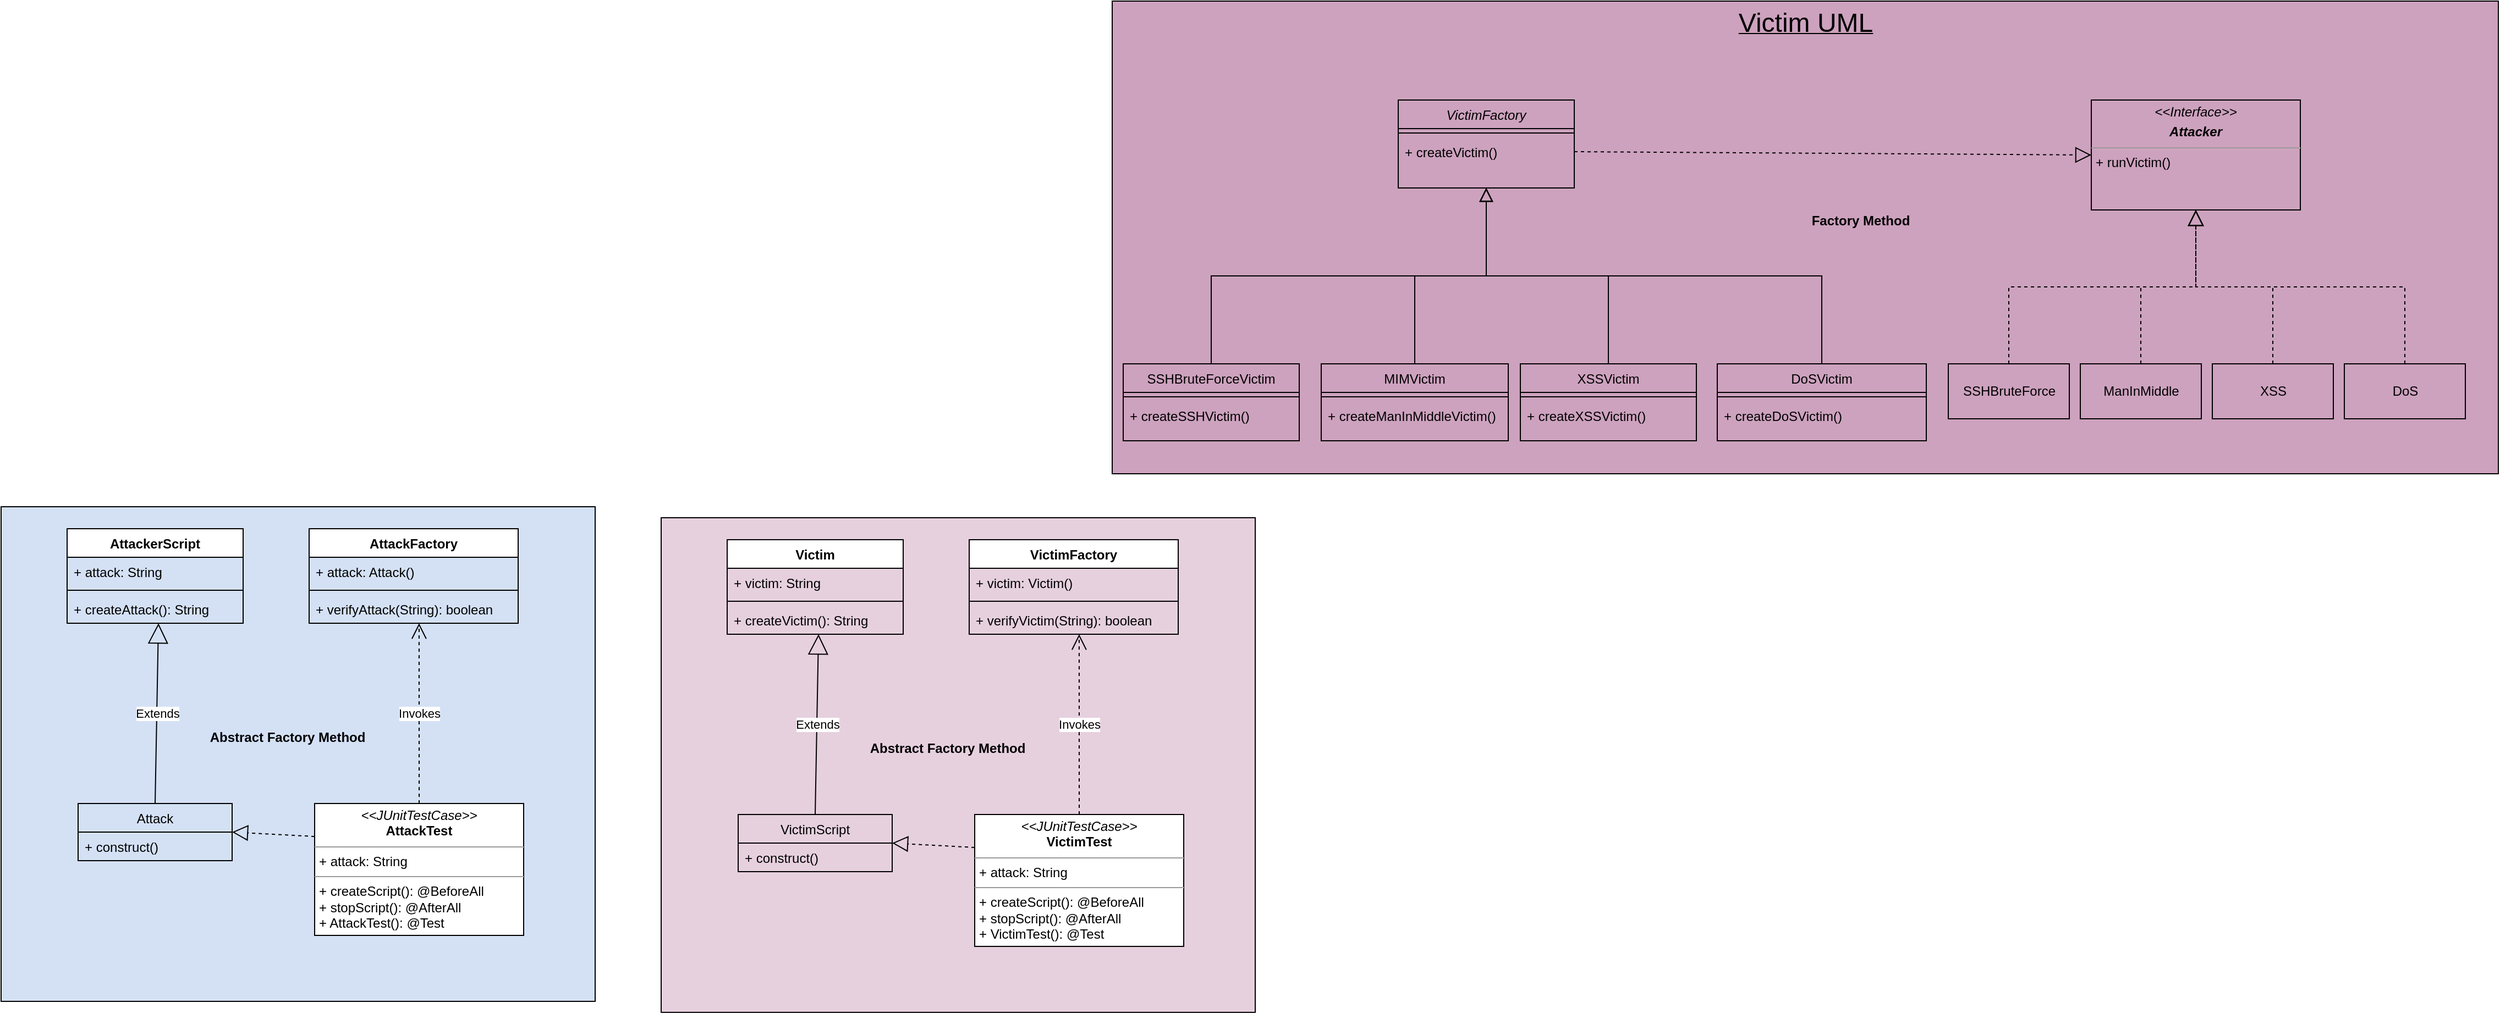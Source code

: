 <mxfile version="15.8.6" type="github">
  <diagram id="C5RBs43oDa-KdzZeNtuy" name="Page-1">
    <mxGraphModel dx="577" dy="458" grid="1" gridSize="10" guides="1" tooltips="1" connect="1" arrows="1" fold="1" page="1" pageScale="1" pageWidth="3300" pageHeight="2339" math="0" shadow="0">
      <root>
        <mxCell id="WIyWlLk6GJQsqaUBKTNV-0" />
        <mxCell id="WIyWlLk6GJQsqaUBKTNV-1" parent="WIyWlLk6GJQsqaUBKTNV-0" />
        <mxCell id="Ef21p8ou-e0MSYGPzIPS-17" value="" style="rounded=0;whiteSpace=wrap;html=1;fillColor=#D4E1F5;" vertex="1" parent="WIyWlLk6GJQsqaUBKTNV-1">
          <mxGeometry x="300" y="650" width="540" height="450" as="geometry" />
        </mxCell>
        <mxCell id="cu65qjogsTO9x5spODUh-0" value="" style="rounded=0;whiteSpace=wrap;html=1;fillColor=#CDA2BE;" parent="WIyWlLk6GJQsqaUBKTNV-1" vertex="1">
          <mxGeometry x="1310" y="190" width="1260" height="430" as="geometry" />
        </mxCell>
        <mxCell id="cu65qjogsTO9x5spODUh-1" value="VictimFactory" style="swimlane;fontStyle=2;align=center;verticalAlign=top;childLayout=stackLayout;horizontal=1;startSize=26;horizontalStack=0;resizeParent=1;resizeLast=0;collapsible=1;marginBottom=0;rounded=0;shadow=0;strokeWidth=1;fillColor=#CDA2BE;" parent="WIyWlLk6GJQsqaUBKTNV-1" vertex="1">
          <mxGeometry x="1570" y="280" width="160" height="80" as="geometry">
            <mxRectangle x="230" y="140" width="160" height="26" as="alternateBounds" />
          </mxGeometry>
        </mxCell>
        <mxCell id="cu65qjogsTO9x5spODUh-2" value="" style="line;html=1;strokeWidth=1;align=left;verticalAlign=middle;spacingTop=-1;spacingLeft=3;spacingRight=3;rotatable=0;labelPosition=right;points=[];portConstraint=eastwest;" parent="cu65qjogsTO9x5spODUh-1" vertex="1">
          <mxGeometry y="26" width="160" height="8" as="geometry" />
        </mxCell>
        <mxCell id="cu65qjogsTO9x5spODUh-3" value="+ createVictim()" style="text;align=left;verticalAlign=top;spacingLeft=4;spacingRight=4;overflow=hidden;rotatable=0;points=[[0,0.5],[1,0.5]];portConstraint=eastwest;" parent="cu65qjogsTO9x5spODUh-1" vertex="1">
          <mxGeometry y="34" width="160" height="26" as="geometry" />
        </mxCell>
        <mxCell id="cu65qjogsTO9x5spODUh-4" value="SSHBruteForceVictim" style="swimlane;fontStyle=0;align=center;verticalAlign=top;childLayout=stackLayout;horizontal=1;startSize=26;horizontalStack=0;resizeParent=1;resizeLast=0;collapsible=1;marginBottom=0;rounded=0;shadow=0;strokeWidth=1;fillColor=#CDA2BE;" parent="WIyWlLk6GJQsqaUBKTNV-1" vertex="1">
          <mxGeometry x="1320" y="520" width="160" height="70" as="geometry">
            <mxRectangle x="130" y="380" width="160" height="26" as="alternateBounds" />
          </mxGeometry>
        </mxCell>
        <mxCell id="cu65qjogsTO9x5spODUh-5" value="" style="line;html=1;strokeWidth=1;align=left;verticalAlign=middle;spacingTop=-1;spacingLeft=3;spacingRight=3;rotatable=0;labelPosition=right;points=[];portConstraint=eastwest;" parent="cu65qjogsTO9x5spODUh-4" vertex="1">
          <mxGeometry y="26" width="160" height="8" as="geometry" />
        </mxCell>
        <mxCell id="cu65qjogsTO9x5spODUh-6" value="+ createSSHVictim()" style="text;align=left;verticalAlign=top;spacingLeft=4;spacingRight=4;overflow=hidden;rotatable=0;points=[[0,0.5],[1,0.5]];portConstraint=eastwest;fontStyle=0" parent="cu65qjogsTO9x5spODUh-4" vertex="1">
          <mxGeometry y="34" width="160" height="26" as="geometry" />
        </mxCell>
        <mxCell id="cu65qjogsTO9x5spODUh-7" value="" style="endArrow=block;endSize=10;endFill=0;shadow=0;strokeWidth=1;rounded=0;edgeStyle=elbowEdgeStyle;elbow=vertical;fillColor=#CDA2BE;" parent="WIyWlLk6GJQsqaUBKTNV-1" source="cu65qjogsTO9x5spODUh-4" target="cu65qjogsTO9x5spODUh-1" edge="1">
          <mxGeometry width="160" relative="1" as="geometry">
            <mxPoint x="1550" y="363" as="sourcePoint" />
            <mxPoint x="1550" y="363" as="targetPoint" />
          </mxGeometry>
        </mxCell>
        <mxCell id="cu65qjogsTO9x5spODUh-8" value="MIMVictim" style="swimlane;fontStyle=0;align=center;verticalAlign=top;childLayout=stackLayout;horizontal=1;startSize=26;horizontalStack=0;resizeParent=1;resizeLast=0;collapsible=1;marginBottom=0;rounded=0;shadow=0;strokeWidth=1;fillColor=#CDA2BE;" parent="WIyWlLk6GJQsqaUBKTNV-1" vertex="1">
          <mxGeometry x="1500" y="520" width="170" height="70" as="geometry">
            <mxRectangle x="340" y="380" width="170" height="26" as="alternateBounds" />
          </mxGeometry>
        </mxCell>
        <mxCell id="cu65qjogsTO9x5spODUh-9" value="" style="line;html=1;strokeWidth=1;align=left;verticalAlign=middle;spacingTop=-1;spacingLeft=3;spacingRight=3;rotatable=0;labelPosition=right;points=[];portConstraint=eastwest;" parent="cu65qjogsTO9x5spODUh-8" vertex="1">
          <mxGeometry y="26" width="170" height="8" as="geometry" />
        </mxCell>
        <mxCell id="cu65qjogsTO9x5spODUh-10" value="+ createManInMiddleVictim()" style="text;align=left;verticalAlign=top;spacingLeft=4;spacingRight=4;overflow=hidden;rotatable=0;points=[[0,0.5],[1,0.5]];portConstraint=eastwest;fontStyle=0" parent="cu65qjogsTO9x5spODUh-8" vertex="1">
          <mxGeometry y="34" width="170" height="26" as="geometry" />
        </mxCell>
        <mxCell id="cu65qjogsTO9x5spODUh-11" value="" style="endArrow=block;endSize=10;endFill=0;shadow=0;strokeWidth=1;rounded=0;edgeStyle=elbowEdgeStyle;elbow=vertical;fillColor=#CDA2BE;" parent="WIyWlLk6GJQsqaUBKTNV-1" source="cu65qjogsTO9x5spODUh-8" target="cu65qjogsTO9x5spODUh-1" edge="1">
          <mxGeometry width="160" relative="1" as="geometry">
            <mxPoint x="1560" y="533" as="sourcePoint" />
            <mxPoint x="1660" y="431" as="targetPoint" />
          </mxGeometry>
        </mxCell>
        <mxCell id="cu65qjogsTO9x5spODUh-12" value="&lt;p style=&quot;margin: 0px ; margin-top: 4px ; text-align: center&quot;&gt;&lt;i&gt;&amp;lt;&amp;lt;Interface&amp;gt;&amp;gt;&lt;/i&gt;&lt;br&gt;&lt;/p&gt;&lt;p style=&quot;margin: 0px ; margin-top: 4px ; text-align: center&quot;&gt;&lt;i&gt;&lt;b&gt;Attacker&lt;/b&gt;&lt;/i&gt;&lt;/p&gt;&lt;hr size=&quot;1&quot;&gt;&lt;p style=&quot;margin: 0px ; margin-left: 4px&quot;&gt;+ runVictim()&lt;br&gt;&lt;/p&gt;" style="verticalAlign=top;align=left;overflow=fill;fontSize=12;fontFamily=Helvetica;html=1;fillColor=#CDA2BE;" parent="WIyWlLk6GJQsqaUBKTNV-1" vertex="1">
          <mxGeometry x="2200" y="280" width="190" height="100" as="geometry" />
        </mxCell>
        <mxCell id="cu65qjogsTO9x5spODUh-13" value="SSHBruteForce" style="html=1;fillColor=#CDA2BE;" parent="WIyWlLk6GJQsqaUBKTNV-1" vertex="1">
          <mxGeometry x="2070" y="520" width="110" height="50" as="geometry" />
        </mxCell>
        <mxCell id="cu65qjogsTO9x5spODUh-14" value="ManInMiddle" style="html=1;fillColor=#CDA2BE;" parent="WIyWlLk6GJQsqaUBKTNV-1" vertex="1">
          <mxGeometry x="2190" y="520" width="110" height="50" as="geometry" />
        </mxCell>
        <mxCell id="cu65qjogsTO9x5spODUh-15" value="XSS" style="html=1;fillColor=#CDA2BE;" parent="WIyWlLk6GJQsqaUBKTNV-1" vertex="1">
          <mxGeometry x="2310" y="520" width="110" height="50" as="geometry" />
        </mxCell>
        <mxCell id="cu65qjogsTO9x5spODUh-16" value="XSSVictim" style="swimlane;fontStyle=0;align=center;verticalAlign=top;childLayout=stackLayout;horizontal=1;startSize=26;horizontalStack=0;resizeParent=1;resizeLast=0;collapsible=1;marginBottom=0;rounded=0;shadow=0;strokeWidth=1;fillColor=#CDA2BE;" parent="WIyWlLk6GJQsqaUBKTNV-1" vertex="1">
          <mxGeometry x="1681" y="520" width="160" height="70" as="geometry">
            <mxRectangle x="340" y="380" width="170" height="26" as="alternateBounds" />
          </mxGeometry>
        </mxCell>
        <mxCell id="cu65qjogsTO9x5spODUh-17" value="" style="line;html=1;strokeWidth=1;align=left;verticalAlign=middle;spacingTop=-1;spacingLeft=3;spacingRight=3;rotatable=0;labelPosition=right;points=[];portConstraint=eastwest;" parent="cu65qjogsTO9x5spODUh-16" vertex="1">
          <mxGeometry y="26" width="160" height="8" as="geometry" />
        </mxCell>
        <mxCell id="cu65qjogsTO9x5spODUh-18" value="+ createXSSVictim()" style="text;align=left;verticalAlign=top;spacingLeft=4;spacingRight=4;overflow=hidden;rotatable=0;points=[[0,0.5],[1,0.5]];portConstraint=eastwest;fontStyle=0" parent="cu65qjogsTO9x5spODUh-16" vertex="1">
          <mxGeometry y="34" width="160" height="26" as="geometry" />
        </mxCell>
        <mxCell id="cu65qjogsTO9x5spODUh-19" value="DoS" style="html=1;fillColor=#CDA2BE;" parent="WIyWlLk6GJQsqaUBKTNV-1" vertex="1">
          <mxGeometry x="2430" y="520" width="110" height="50" as="geometry" />
        </mxCell>
        <mxCell id="cu65qjogsTO9x5spODUh-20" value="DoSVictim" style="swimlane;fontStyle=0;align=center;verticalAlign=top;childLayout=stackLayout;horizontal=1;startSize=26;horizontalStack=0;resizeParent=1;resizeLast=0;collapsible=1;marginBottom=0;rounded=0;shadow=0;strokeWidth=1;fillColor=#CDA2BE;" parent="WIyWlLk6GJQsqaUBKTNV-1" vertex="1">
          <mxGeometry x="1860" y="520" width="190" height="70" as="geometry">
            <mxRectangle x="340" y="380" width="170" height="26" as="alternateBounds" />
          </mxGeometry>
        </mxCell>
        <mxCell id="cu65qjogsTO9x5spODUh-21" value="" style="line;html=1;strokeWidth=1;align=left;verticalAlign=middle;spacingTop=-1;spacingLeft=3;spacingRight=3;rotatable=0;labelPosition=right;points=[];portConstraint=eastwest;" parent="cu65qjogsTO9x5spODUh-20" vertex="1">
          <mxGeometry y="26" width="190" height="8" as="geometry" />
        </mxCell>
        <mxCell id="cu65qjogsTO9x5spODUh-22" value="+ createDoSVictim()" style="text;align=left;verticalAlign=top;spacingLeft=4;spacingRight=4;overflow=hidden;rotatable=0;points=[[0,0.5],[1,0.5]];portConstraint=eastwest;fontStyle=0" parent="cu65qjogsTO9x5spODUh-20" vertex="1">
          <mxGeometry y="34" width="190" height="26" as="geometry" />
        </mxCell>
        <mxCell id="cu65qjogsTO9x5spODUh-23" value="" style="endArrow=block;dashed=1;endFill=0;endSize=12;html=1;rounded=0;exitX=0.5;exitY=0;exitDx=0;exitDy=0;entryX=0.5;entryY=1;entryDx=0;entryDy=0;edgeStyle=orthogonalEdgeStyle;fillColor=#CDA2BE;" parent="WIyWlLk6GJQsqaUBKTNV-1" source="cu65qjogsTO9x5spODUh-13" target="cu65qjogsTO9x5spODUh-12" edge="1">
          <mxGeometry width="160" relative="1" as="geometry">
            <mxPoint x="1850" y="510" as="sourcePoint" />
            <mxPoint x="2010" y="510" as="targetPoint" />
          </mxGeometry>
        </mxCell>
        <mxCell id="cu65qjogsTO9x5spODUh-24" value="" style="endArrow=block;dashed=1;endFill=0;endSize=12;html=1;rounded=0;entryX=0.5;entryY=1;entryDx=0;entryDy=0;edgeStyle=orthogonalEdgeStyle;fillColor=#CDA2BE;" parent="WIyWlLk6GJQsqaUBKTNV-1" source="cu65qjogsTO9x5spODUh-14" target="cu65qjogsTO9x5spODUh-12" edge="1">
          <mxGeometry width="160" relative="1" as="geometry">
            <mxPoint x="2155" y="530" as="sourcePoint" />
            <mxPoint x="2265" y="390" as="targetPoint" />
          </mxGeometry>
        </mxCell>
        <mxCell id="cu65qjogsTO9x5spODUh-25" value="" style="endArrow=block;dashed=1;endFill=0;endSize=12;html=1;rounded=0;exitX=0.5;exitY=0;exitDx=0;exitDy=0;entryX=0.5;entryY=1;entryDx=0;entryDy=0;edgeStyle=orthogonalEdgeStyle;fillColor=#CDA2BE;" parent="WIyWlLk6GJQsqaUBKTNV-1" source="cu65qjogsTO9x5spODUh-15" target="cu65qjogsTO9x5spODUh-12" edge="1">
          <mxGeometry width="160" relative="1" as="geometry">
            <mxPoint x="2165" y="540" as="sourcePoint" />
            <mxPoint x="2275" y="400" as="targetPoint" />
          </mxGeometry>
        </mxCell>
        <mxCell id="cu65qjogsTO9x5spODUh-26" value="" style="endArrow=block;dashed=1;endFill=0;endSize=12;html=1;rounded=0;exitX=0.5;exitY=0;exitDx=0;exitDy=0;entryX=0.5;entryY=1;entryDx=0;entryDy=0;edgeStyle=orthogonalEdgeStyle;fillColor=#CDA2BE;" parent="WIyWlLk6GJQsqaUBKTNV-1" source="cu65qjogsTO9x5spODUh-19" target="cu65qjogsTO9x5spODUh-12" edge="1">
          <mxGeometry width="160" relative="1" as="geometry">
            <mxPoint x="2175" y="550" as="sourcePoint" />
            <mxPoint x="2285" y="410" as="targetPoint" />
          </mxGeometry>
        </mxCell>
        <mxCell id="cu65qjogsTO9x5spODUh-27" value="" style="endArrow=block;endSize=10;endFill=0;shadow=0;strokeWidth=1;rounded=0;edgeStyle=elbowEdgeStyle;elbow=vertical;exitX=0.5;exitY=0;exitDx=0;exitDy=0;entryX=0.5;entryY=1;entryDx=0;entryDy=0;fillColor=#CDA2BE;" parent="WIyWlLk6GJQsqaUBKTNV-1" source="cu65qjogsTO9x5spODUh-16" target="cu65qjogsTO9x5spODUh-1" edge="1">
          <mxGeometry width="160" relative="1" as="geometry">
            <mxPoint x="1590" y="530" as="sourcePoint" />
            <mxPoint x="1660" y="428" as="targetPoint" />
          </mxGeometry>
        </mxCell>
        <mxCell id="cu65qjogsTO9x5spODUh-28" value="" style="endArrow=block;endSize=10;endFill=0;shadow=0;strokeWidth=1;rounded=0;edgeStyle=elbowEdgeStyle;elbow=vertical;exitX=0.5;exitY=0;exitDx=0;exitDy=0;entryX=0.5;entryY=1;entryDx=0;entryDy=0;fillColor=#CDA2BE;" parent="WIyWlLk6GJQsqaUBKTNV-1" source="cu65qjogsTO9x5spODUh-20" target="cu65qjogsTO9x5spODUh-1" edge="1">
          <mxGeometry width="160" relative="1" as="geometry">
            <mxPoint x="1600" y="540" as="sourcePoint" />
            <mxPoint x="1670" y="438" as="targetPoint" />
          </mxGeometry>
        </mxCell>
        <mxCell id="cu65qjogsTO9x5spODUh-29" value="" style="endArrow=block;dashed=1;endFill=0;endSize=12;html=1;rounded=0;exitX=1;exitY=0.5;exitDx=0;exitDy=0;entryX=0;entryY=0.5;entryDx=0;entryDy=0;fillColor=#CDA2BE;" parent="WIyWlLk6GJQsqaUBKTNV-1" source="cu65qjogsTO9x5spODUh-3" target="cu65qjogsTO9x5spODUh-12" edge="1">
          <mxGeometry width="160" relative="1" as="geometry">
            <mxPoint x="1850" y="510" as="sourcePoint" />
            <mxPoint x="2010" y="510" as="targetPoint" />
          </mxGeometry>
        </mxCell>
        <mxCell id="cu65qjogsTO9x5spODUh-30" value="&lt;u&gt;&lt;font style=&quot;font-size: 24px&quot;&gt;Victim UML&lt;/font&gt;&lt;/u&gt;" style="text;html=1;align=center;verticalAlign=middle;resizable=0;points=[];autosize=1;strokeColor=none;fillColor=#CDA2BE;" parent="WIyWlLk6GJQsqaUBKTNV-1" vertex="1">
          <mxGeometry x="1870" y="200" width="140" height="20" as="geometry" />
        </mxCell>
        <mxCell id="cu65qjogsTO9x5spODUh-31" value="&lt;b&gt;Factory Method&lt;/b&gt;" style="text;html=1;align=center;verticalAlign=middle;resizable=0;points=[];autosize=1;strokeColor=none;fillColor=#CDA2BE;" parent="WIyWlLk6GJQsqaUBKTNV-1" vertex="1">
          <mxGeometry x="1940" y="380" width="100" height="20" as="geometry" />
        </mxCell>
        <mxCell id="Ef21p8ou-e0MSYGPzIPS-0" value="AttackerScript" style="swimlane;fontStyle=1;align=center;verticalAlign=top;childLayout=stackLayout;horizontal=1;startSize=26;horizontalStack=0;resizeParent=1;resizeParentMax=0;resizeLast=0;collapsible=1;marginBottom=0;" vertex="1" parent="WIyWlLk6GJQsqaUBKTNV-1">
          <mxGeometry x="360" y="670" width="160" height="86" as="geometry" />
        </mxCell>
        <mxCell id="Ef21p8ou-e0MSYGPzIPS-1" value="+ attack: String" style="text;strokeColor=none;fillColor=none;align=left;verticalAlign=top;spacingLeft=4;spacingRight=4;overflow=hidden;rotatable=0;points=[[0,0.5],[1,0.5]];portConstraint=eastwest;" vertex="1" parent="Ef21p8ou-e0MSYGPzIPS-0">
          <mxGeometry y="26" width="160" height="26" as="geometry" />
        </mxCell>
        <mxCell id="Ef21p8ou-e0MSYGPzIPS-2" value="" style="line;strokeWidth=1;fillColor=none;align=left;verticalAlign=middle;spacingTop=-1;spacingLeft=3;spacingRight=3;rotatable=0;labelPosition=right;points=[];portConstraint=eastwest;" vertex="1" parent="Ef21p8ou-e0MSYGPzIPS-0">
          <mxGeometry y="52" width="160" height="8" as="geometry" />
        </mxCell>
        <mxCell id="Ef21p8ou-e0MSYGPzIPS-3" value="+ createAttack(): String" style="text;strokeColor=none;fillColor=none;align=left;verticalAlign=top;spacingLeft=4;spacingRight=4;overflow=hidden;rotatable=0;points=[[0,0.5],[1,0.5]];portConstraint=eastwest;" vertex="1" parent="Ef21p8ou-e0MSYGPzIPS-0">
          <mxGeometry y="60" width="160" height="26" as="geometry" />
        </mxCell>
        <mxCell id="Ef21p8ou-e0MSYGPzIPS-4" value="Attack" style="swimlane;fontStyle=0;childLayout=stackLayout;horizontal=1;startSize=26;fillColor=none;horizontalStack=0;resizeParent=1;resizeParentMax=0;resizeLast=0;collapsible=1;marginBottom=0;" vertex="1" parent="WIyWlLk6GJQsqaUBKTNV-1">
          <mxGeometry x="370" y="920" width="140" height="52" as="geometry" />
        </mxCell>
        <mxCell id="Ef21p8ou-e0MSYGPzIPS-5" value="+ construct()" style="text;strokeColor=none;fillColor=none;align=left;verticalAlign=top;spacingLeft=4;spacingRight=4;overflow=hidden;rotatable=0;points=[[0,0.5],[1,0.5]];portConstraint=eastwest;" vertex="1" parent="Ef21p8ou-e0MSYGPzIPS-4">
          <mxGeometry y="26" width="140" height="26" as="geometry" />
        </mxCell>
        <mxCell id="Ef21p8ou-e0MSYGPzIPS-8" value="&lt;p style=&quot;margin: 0px ; margin-top: 4px ; text-align: center&quot;&gt;&lt;i&gt;&amp;lt;&amp;lt;JUnitTestCase&amp;gt;&amp;gt;&lt;/i&gt;&lt;br&gt;&lt;b&gt;AttackTest&lt;/b&gt;&lt;/p&gt;&lt;hr size=&quot;1&quot;&gt;&lt;p style=&quot;margin: 0px ; margin-left: 4px&quot;&gt;+ attack: String&lt;/p&gt;&lt;hr size=&quot;1&quot;&gt;&lt;p style=&quot;margin: 0px ; margin-left: 4px&quot;&gt;+ createScript(): @BeforeAll&lt;/p&gt;&lt;p style=&quot;margin: 0px ; margin-left: 4px&quot;&gt;+ stopScript(): @AfterAll&lt;/p&gt;&lt;p style=&quot;margin: 0px ; margin-left: 4px&quot;&gt;+ AttackTest(): @Test&lt;br&gt;&lt;br&gt;&lt;/p&gt;" style="verticalAlign=top;align=left;overflow=fill;fontSize=12;fontFamily=Helvetica;html=1;" vertex="1" parent="WIyWlLk6GJQsqaUBKTNV-1">
          <mxGeometry x="585" y="920" width="190" height="120" as="geometry" />
        </mxCell>
        <mxCell id="Ef21p8ou-e0MSYGPzIPS-9" value="AttackFactory" style="swimlane;fontStyle=1;align=center;verticalAlign=top;childLayout=stackLayout;horizontal=1;startSize=26;horizontalStack=0;resizeParent=1;resizeParentMax=0;resizeLast=0;collapsible=1;marginBottom=0;" vertex="1" parent="WIyWlLk6GJQsqaUBKTNV-1">
          <mxGeometry x="580" y="670" width="190" height="86" as="geometry" />
        </mxCell>
        <mxCell id="Ef21p8ou-e0MSYGPzIPS-10" value="+ attack: Attack()" style="text;strokeColor=none;fillColor=none;align=left;verticalAlign=top;spacingLeft=4;spacingRight=4;overflow=hidden;rotatable=0;points=[[0,0.5],[1,0.5]];portConstraint=eastwest;" vertex="1" parent="Ef21p8ou-e0MSYGPzIPS-9">
          <mxGeometry y="26" width="190" height="26" as="geometry" />
        </mxCell>
        <mxCell id="Ef21p8ou-e0MSYGPzIPS-11" value="" style="line;strokeWidth=1;fillColor=none;align=left;verticalAlign=middle;spacingTop=-1;spacingLeft=3;spacingRight=3;rotatable=0;labelPosition=right;points=[];portConstraint=eastwest;" vertex="1" parent="Ef21p8ou-e0MSYGPzIPS-9">
          <mxGeometry y="52" width="190" height="8" as="geometry" />
        </mxCell>
        <mxCell id="Ef21p8ou-e0MSYGPzIPS-12" value="+ verifyAttack(String): boolean" style="text;strokeColor=none;fillColor=none;align=left;verticalAlign=top;spacingLeft=4;spacingRight=4;overflow=hidden;rotatable=0;points=[[0,0.5],[1,0.5]];portConstraint=eastwest;" vertex="1" parent="Ef21p8ou-e0MSYGPzIPS-9">
          <mxGeometry y="60" width="190" height="26" as="geometry" />
        </mxCell>
        <mxCell id="Ef21p8ou-e0MSYGPzIPS-13" value="Extends" style="endArrow=block;endSize=16;endFill=0;html=1;rounded=0;exitX=0.5;exitY=0;exitDx=0;exitDy=0;entryX=0.519;entryY=1;entryDx=0;entryDy=0;entryPerimeter=0;" edge="1" parent="WIyWlLk6GJQsqaUBKTNV-1" source="Ef21p8ou-e0MSYGPzIPS-4" target="Ef21p8ou-e0MSYGPzIPS-3">
          <mxGeometry width="160" relative="1" as="geometry">
            <mxPoint x="490" y="940" as="sourcePoint" />
            <mxPoint x="650" y="940" as="targetPoint" />
          </mxGeometry>
        </mxCell>
        <mxCell id="Ef21p8ou-e0MSYGPzIPS-14" value="" style="endArrow=block;dashed=1;endFill=0;endSize=12;html=1;rounded=0;entryX=1;entryY=0.5;entryDx=0;entryDy=0;exitX=0;exitY=0.25;exitDx=0;exitDy=0;" edge="1" parent="WIyWlLk6GJQsqaUBKTNV-1" source="Ef21p8ou-e0MSYGPzIPS-8" target="Ef21p8ou-e0MSYGPzIPS-4">
          <mxGeometry width="160" relative="1" as="geometry">
            <mxPoint x="490" y="940" as="sourcePoint" />
            <mxPoint x="650" y="940" as="targetPoint" />
          </mxGeometry>
        </mxCell>
        <mxCell id="Ef21p8ou-e0MSYGPzIPS-16" value="Invokes" style="endArrow=open;endSize=12;dashed=1;html=1;rounded=0;exitX=0.5;exitY=0;exitDx=0;exitDy=0;entryX=0.526;entryY=1;entryDx=0;entryDy=0;entryPerimeter=0;" edge="1" parent="WIyWlLk6GJQsqaUBKTNV-1" source="Ef21p8ou-e0MSYGPzIPS-8" target="Ef21p8ou-e0MSYGPzIPS-12">
          <mxGeometry width="160" relative="1" as="geometry">
            <mxPoint x="490" y="940" as="sourcePoint" />
            <mxPoint x="650" y="940" as="targetPoint" />
          </mxGeometry>
        </mxCell>
        <mxCell id="Ef21p8ou-e0MSYGPzIPS-18" value="&lt;b&gt;Abstract Factory Method&lt;/b&gt;" style="text;html=1;align=center;verticalAlign=middle;resizable=0;points=[];autosize=1;strokeColor=none;fillColor=none;" vertex="1" parent="WIyWlLk6GJQsqaUBKTNV-1">
          <mxGeometry x="480" y="850" width="160" height="20" as="geometry" />
        </mxCell>
        <mxCell id="Ef21p8ou-e0MSYGPzIPS-20" value="" style="rounded=0;whiteSpace=wrap;html=1;fillColor=#E6D0DE;" vertex="1" parent="WIyWlLk6GJQsqaUBKTNV-1">
          <mxGeometry x="900" y="660" width="540" height="450" as="geometry" />
        </mxCell>
        <mxCell id="Ef21p8ou-e0MSYGPzIPS-21" value="Victim" style="swimlane;fontStyle=1;align=center;verticalAlign=top;childLayout=stackLayout;horizontal=1;startSize=26;horizontalStack=0;resizeParent=1;resizeParentMax=0;resizeLast=0;collapsible=1;marginBottom=0;" vertex="1" parent="WIyWlLk6GJQsqaUBKTNV-1">
          <mxGeometry x="960" y="680" width="160" height="86" as="geometry" />
        </mxCell>
        <mxCell id="Ef21p8ou-e0MSYGPzIPS-22" value="+ victim: String" style="text;strokeColor=none;fillColor=none;align=left;verticalAlign=top;spacingLeft=4;spacingRight=4;overflow=hidden;rotatable=0;points=[[0,0.5],[1,0.5]];portConstraint=eastwest;" vertex="1" parent="Ef21p8ou-e0MSYGPzIPS-21">
          <mxGeometry y="26" width="160" height="26" as="geometry" />
        </mxCell>
        <mxCell id="Ef21p8ou-e0MSYGPzIPS-23" value="" style="line;strokeWidth=1;fillColor=none;align=left;verticalAlign=middle;spacingTop=-1;spacingLeft=3;spacingRight=3;rotatable=0;labelPosition=right;points=[];portConstraint=eastwest;" vertex="1" parent="Ef21p8ou-e0MSYGPzIPS-21">
          <mxGeometry y="52" width="160" height="8" as="geometry" />
        </mxCell>
        <mxCell id="Ef21p8ou-e0MSYGPzIPS-24" value="+ createVictim(): String" style="text;strokeColor=none;fillColor=none;align=left;verticalAlign=top;spacingLeft=4;spacingRight=4;overflow=hidden;rotatable=0;points=[[0,0.5],[1,0.5]];portConstraint=eastwest;" vertex="1" parent="Ef21p8ou-e0MSYGPzIPS-21">
          <mxGeometry y="60" width="160" height="26" as="geometry" />
        </mxCell>
        <mxCell id="Ef21p8ou-e0MSYGPzIPS-25" value="VictimScript" style="swimlane;fontStyle=0;childLayout=stackLayout;horizontal=1;startSize=26;fillColor=none;horizontalStack=0;resizeParent=1;resizeParentMax=0;resizeLast=0;collapsible=1;marginBottom=0;" vertex="1" parent="WIyWlLk6GJQsqaUBKTNV-1">
          <mxGeometry x="970" y="930" width="140" height="52" as="geometry" />
        </mxCell>
        <mxCell id="Ef21p8ou-e0MSYGPzIPS-26" value="+ construct()" style="text;strokeColor=none;fillColor=none;align=left;verticalAlign=top;spacingLeft=4;spacingRight=4;overflow=hidden;rotatable=0;points=[[0,0.5],[1,0.5]];portConstraint=eastwest;" vertex="1" parent="Ef21p8ou-e0MSYGPzIPS-25">
          <mxGeometry y="26" width="140" height="26" as="geometry" />
        </mxCell>
        <mxCell id="Ef21p8ou-e0MSYGPzIPS-27" value="&lt;p style=&quot;margin: 0px ; margin-top: 4px ; text-align: center&quot;&gt;&lt;i&gt;&amp;lt;&amp;lt;JUnitTestCase&amp;gt;&amp;gt;&lt;/i&gt;&lt;br&gt;&lt;b&gt;VictimTest&lt;/b&gt;&lt;/p&gt;&lt;hr size=&quot;1&quot;&gt;&lt;p style=&quot;margin: 0px ; margin-left: 4px&quot;&gt;+ attack: String&lt;/p&gt;&lt;hr size=&quot;1&quot;&gt;&lt;p style=&quot;margin: 0px ; margin-left: 4px&quot;&gt;+ createScript(): @BeforeAll&lt;/p&gt;&lt;p style=&quot;margin: 0px ; margin-left: 4px&quot;&gt;+ stopScript(): @AfterAll&lt;/p&gt;&lt;p style=&quot;margin: 0px ; margin-left: 4px&quot;&gt;+ VictimTest(): @Test&lt;br&gt;&lt;br&gt;&lt;/p&gt;" style="verticalAlign=top;align=left;overflow=fill;fontSize=12;fontFamily=Helvetica;html=1;" vertex="1" parent="WIyWlLk6GJQsqaUBKTNV-1">
          <mxGeometry x="1185" y="930" width="190" height="120" as="geometry" />
        </mxCell>
        <mxCell id="Ef21p8ou-e0MSYGPzIPS-28" value="VictimFactory" style="swimlane;fontStyle=1;align=center;verticalAlign=top;childLayout=stackLayout;horizontal=1;startSize=26;horizontalStack=0;resizeParent=1;resizeParentMax=0;resizeLast=0;collapsible=1;marginBottom=0;" vertex="1" parent="WIyWlLk6GJQsqaUBKTNV-1">
          <mxGeometry x="1180" y="680" width="190" height="86" as="geometry" />
        </mxCell>
        <mxCell id="Ef21p8ou-e0MSYGPzIPS-29" value="+ victim: Victim()" style="text;strokeColor=none;fillColor=none;align=left;verticalAlign=top;spacingLeft=4;spacingRight=4;overflow=hidden;rotatable=0;points=[[0,0.5],[1,0.5]];portConstraint=eastwest;" vertex="1" parent="Ef21p8ou-e0MSYGPzIPS-28">
          <mxGeometry y="26" width="190" height="26" as="geometry" />
        </mxCell>
        <mxCell id="Ef21p8ou-e0MSYGPzIPS-30" value="" style="line;strokeWidth=1;fillColor=none;align=left;verticalAlign=middle;spacingTop=-1;spacingLeft=3;spacingRight=3;rotatable=0;labelPosition=right;points=[];portConstraint=eastwest;" vertex="1" parent="Ef21p8ou-e0MSYGPzIPS-28">
          <mxGeometry y="52" width="190" height="8" as="geometry" />
        </mxCell>
        <mxCell id="Ef21p8ou-e0MSYGPzIPS-31" value="+ verifyVictim(String): boolean" style="text;strokeColor=none;fillColor=none;align=left;verticalAlign=top;spacingLeft=4;spacingRight=4;overflow=hidden;rotatable=0;points=[[0,0.5],[1,0.5]];portConstraint=eastwest;" vertex="1" parent="Ef21p8ou-e0MSYGPzIPS-28">
          <mxGeometry y="60" width="190" height="26" as="geometry" />
        </mxCell>
        <mxCell id="Ef21p8ou-e0MSYGPzIPS-32" value="Extends" style="endArrow=block;endSize=16;endFill=0;html=1;rounded=0;exitX=0.5;exitY=0;exitDx=0;exitDy=0;entryX=0.519;entryY=1;entryDx=0;entryDy=0;entryPerimeter=0;" edge="1" parent="WIyWlLk6GJQsqaUBKTNV-1" source="Ef21p8ou-e0MSYGPzIPS-25" target="Ef21p8ou-e0MSYGPzIPS-24">
          <mxGeometry width="160" relative="1" as="geometry">
            <mxPoint x="1090" y="950" as="sourcePoint" />
            <mxPoint x="1250" y="950" as="targetPoint" />
          </mxGeometry>
        </mxCell>
        <mxCell id="Ef21p8ou-e0MSYGPzIPS-33" value="" style="endArrow=block;dashed=1;endFill=0;endSize=12;html=1;rounded=0;entryX=1;entryY=0.5;entryDx=0;entryDy=0;exitX=0;exitY=0.25;exitDx=0;exitDy=0;" edge="1" parent="WIyWlLk6GJQsqaUBKTNV-1" source="Ef21p8ou-e0MSYGPzIPS-27" target="Ef21p8ou-e0MSYGPzIPS-25">
          <mxGeometry width="160" relative="1" as="geometry">
            <mxPoint x="1090" y="950" as="sourcePoint" />
            <mxPoint x="1250" y="950" as="targetPoint" />
          </mxGeometry>
        </mxCell>
        <mxCell id="Ef21p8ou-e0MSYGPzIPS-34" value="Invokes" style="endArrow=open;endSize=12;dashed=1;html=1;rounded=0;exitX=0.5;exitY=0;exitDx=0;exitDy=0;entryX=0.526;entryY=1;entryDx=0;entryDy=0;entryPerimeter=0;" edge="1" parent="WIyWlLk6GJQsqaUBKTNV-1" source="Ef21p8ou-e0MSYGPzIPS-27" target="Ef21p8ou-e0MSYGPzIPS-31">
          <mxGeometry width="160" relative="1" as="geometry">
            <mxPoint x="1090" y="950" as="sourcePoint" />
            <mxPoint x="1250" y="950" as="targetPoint" />
          </mxGeometry>
        </mxCell>
        <mxCell id="Ef21p8ou-e0MSYGPzIPS-35" value="&lt;b&gt;Abstract Factory Method&lt;/b&gt;" style="text;html=1;align=center;verticalAlign=middle;resizable=0;points=[];autosize=1;strokeColor=none;fillColor=none;" vertex="1" parent="WIyWlLk6GJQsqaUBKTNV-1">
          <mxGeometry x="1080" y="860" width="160" height="20" as="geometry" />
        </mxCell>
      </root>
    </mxGraphModel>
  </diagram>
</mxfile>
